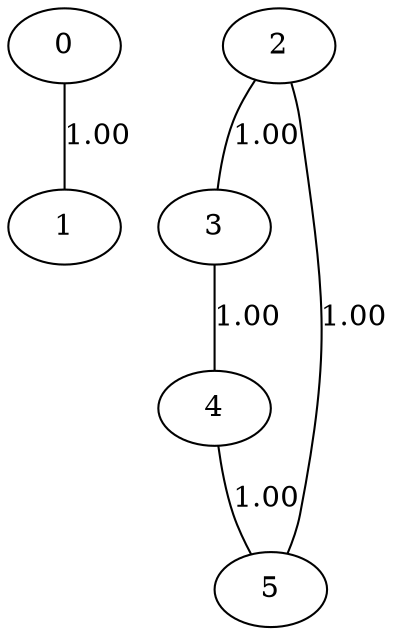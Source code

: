 graph {
	0;
	1;
	2;
	3;
	4;
	5;

	0 -- 1  [label = 1.00];
	2 -- 5  [label = 1.00];
	2 -- 3  [label = 1.00];
	3 -- 4  [label = 1.00];
	4 -- 5  [label = 1.00];
}
